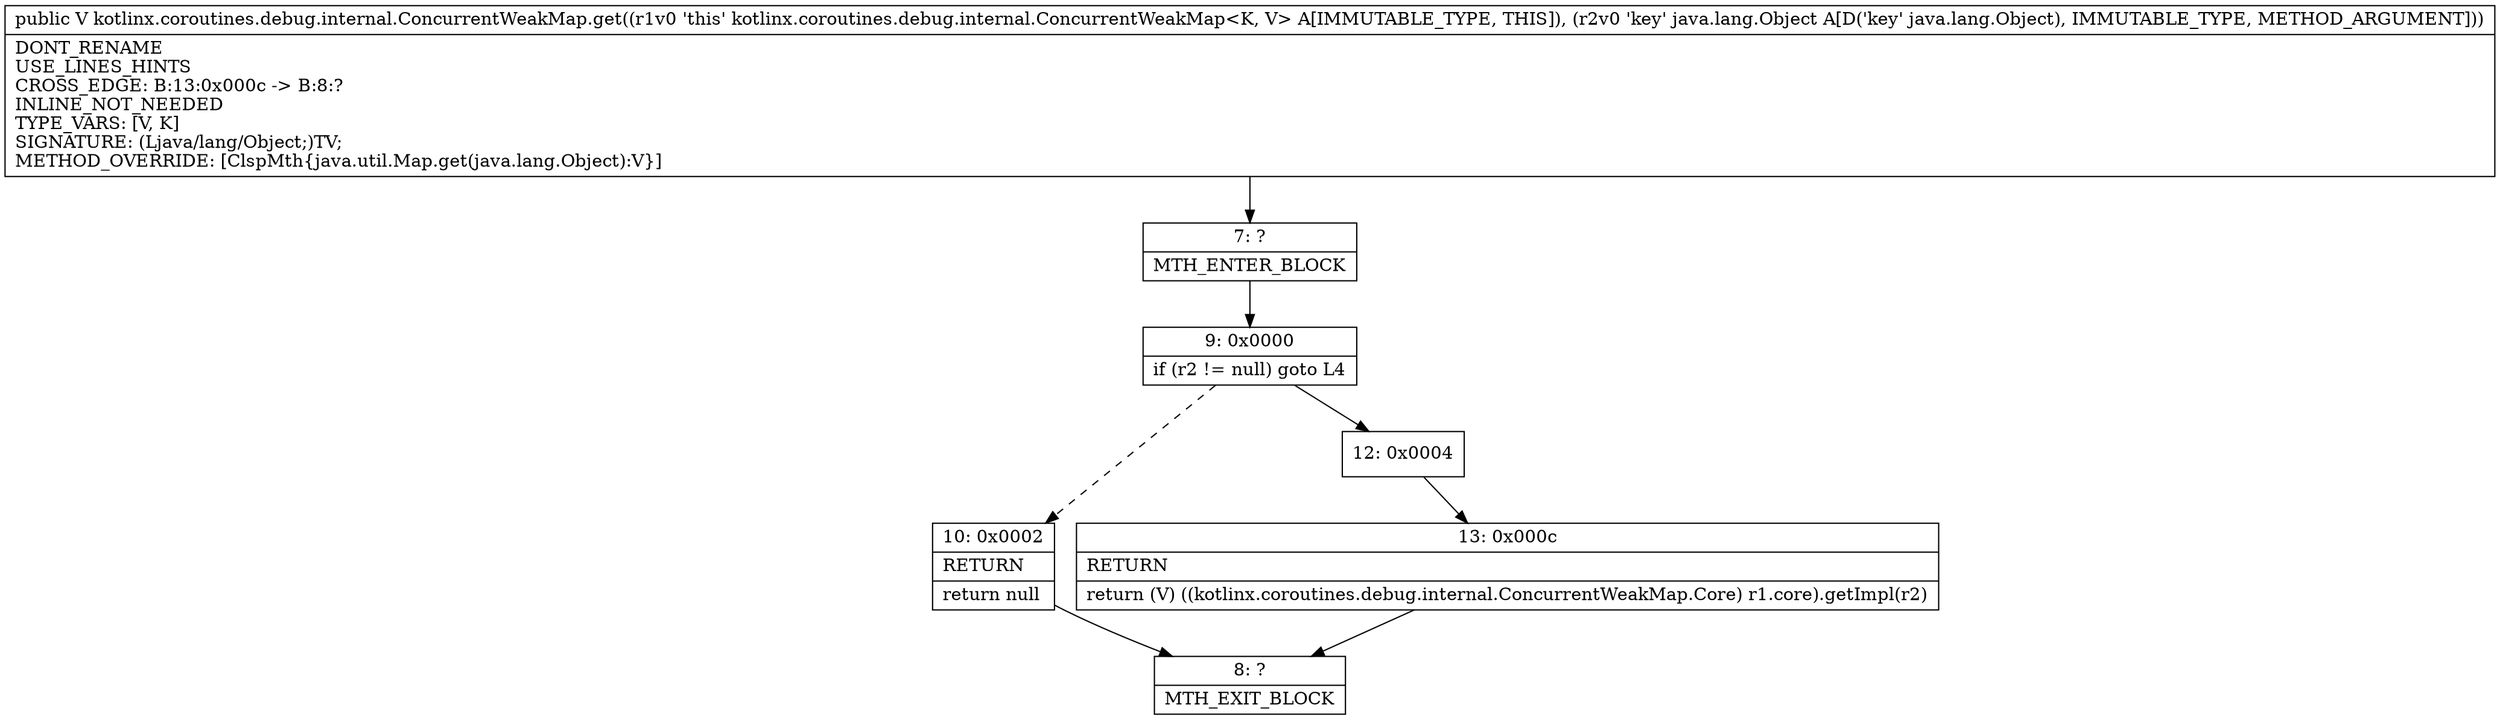 digraph "CFG forkotlinx.coroutines.debug.internal.ConcurrentWeakMap.get(Ljava\/lang\/Object;)Ljava\/lang\/Object;" {
Node_7 [shape=record,label="{7\:\ ?|MTH_ENTER_BLOCK\l}"];
Node_9 [shape=record,label="{9\:\ 0x0000|if (r2 != null) goto L4\l}"];
Node_10 [shape=record,label="{10\:\ 0x0002|RETURN\l|return null\l}"];
Node_8 [shape=record,label="{8\:\ ?|MTH_EXIT_BLOCK\l}"];
Node_12 [shape=record,label="{12\:\ 0x0004}"];
Node_13 [shape=record,label="{13\:\ 0x000c|RETURN\l|return (V) ((kotlinx.coroutines.debug.internal.ConcurrentWeakMap.Core) r1.core).getImpl(r2)\l}"];
MethodNode[shape=record,label="{public V kotlinx.coroutines.debug.internal.ConcurrentWeakMap.get((r1v0 'this' kotlinx.coroutines.debug.internal.ConcurrentWeakMap\<K, V\> A[IMMUTABLE_TYPE, THIS]), (r2v0 'key' java.lang.Object A[D('key' java.lang.Object), IMMUTABLE_TYPE, METHOD_ARGUMENT]))  | DONT_RENAME\lUSE_LINES_HINTS\lCROSS_EDGE: B:13:0x000c \-\> B:8:?\lINLINE_NOT_NEEDED\lTYPE_VARS: [V, K]\lSIGNATURE: (Ljava\/lang\/Object;)TV;\lMETHOD_OVERRIDE: [ClspMth\{java.util.Map.get(java.lang.Object):V\}]\l}"];
MethodNode -> Node_7;Node_7 -> Node_9;
Node_9 -> Node_10[style=dashed];
Node_9 -> Node_12;
Node_10 -> Node_8;
Node_12 -> Node_13;
Node_13 -> Node_8;
}


